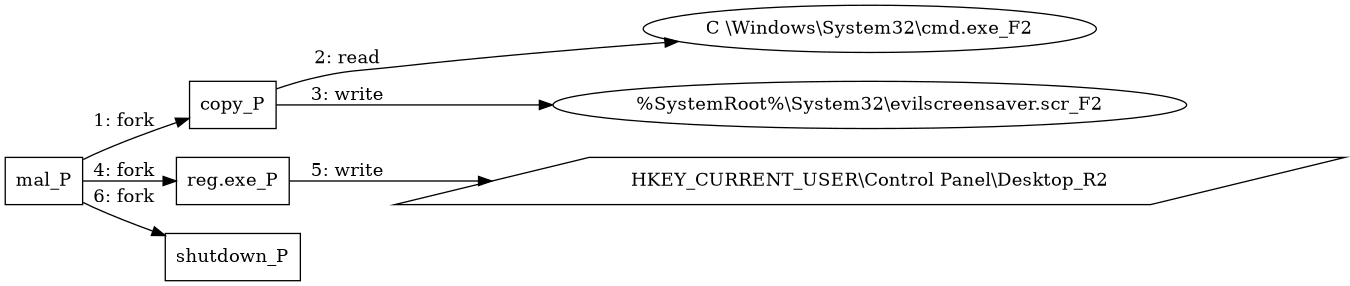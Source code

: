 digraph "T1546.002" {
rankdir="LR"
size="9"
fixedsize="false"
splines="true"
nodesep=0.3
ranksep=0
fontsize=10
overlap="scalexy"
engine= "neato"
	"mal_P" [node_type=Process shape=box]
	"copy_P" [node_type=Process shape=box]
	"reg.exe_P" [node_type=Process shape=box]
	"shutdown_P" [node_type=Process shape=box]
	"HKEY_CURRENT_USER\\Control Panel\\Desktop_R2" [node_type=Registry shape=parallelogram]
	"C \\Windows\\System32\\cmd.exe_F2" [node_type=File shape=ellipse]
	"\%SystemRoot%\\System32\\evilscreensaver.scr_F2" [node_type=File shape=ellipse]
	"mal_P" -> "copy_P" [label="1: fork"]
	"copy_P" -> "C \\Windows\\System32\\cmd.exe_F2" [label="2: read"]
	"copy_P" -> "\%SystemRoot%\\System32\\evilscreensaver.scr_F2" [label="3: write"]
	"mal_P" -> "reg.exe_P" [label="4: fork"]
	"reg.exe_P" -> "HKEY_CURRENT_USER\\Control Panel\\Desktop_R2" [label="5: write"]
	"mal_P" -> "shutdown_P" [label="6: fork"]
}
